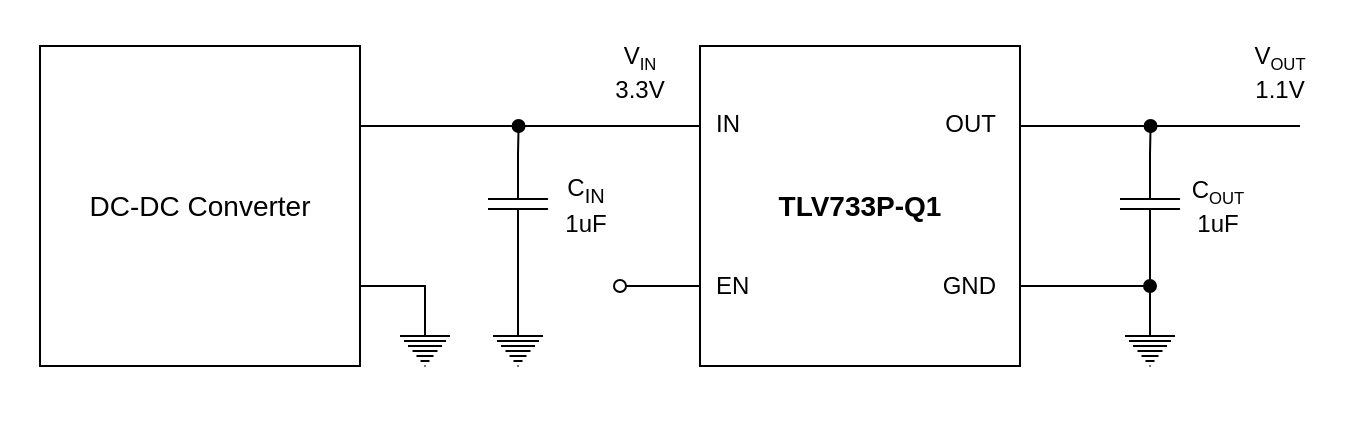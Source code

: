<mxfile version="24.5.1" type="device">
  <diagram name="Page-1" id="tk1SGffXZhk0vIe0nPJg">
    <mxGraphModel dx="928" dy="783" grid="1" gridSize="10" guides="1" tooltips="1" connect="1" arrows="1" fold="1" page="1" pageScale="1" pageWidth="827" pageHeight="1169" math="0" shadow="0">
      <root>
        <mxCell id="0" />
        <mxCell id="1" parent="0" />
        <mxCell id="Ox62CAgdItjQWYdI8eQI-43" value="" style="rounded=0;whiteSpace=wrap;html=1;strokeColor=none;" vertex="1" parent="1">
          <mxGeometry x="130" y="447" width="680" height="213" as="geometry" />
        </mxCell>
        <mxCell id="Ox62CAgdItjQWYdI8eQI-2" value="DC-DC Converter" style="rounded=0;whiteSpace=wrap;html=1;fontSize=14;" vertex="1" parent="1">
          <mxGeometry x="150" y="470" width="160" height="160" as="geometry" />
        </mxCell>
        <mxCell id="Ox62CAgdItjQWYdI8eQI-5" style="edgeStyle=orthogonalEdgeStyle;rounded=0;orthogonalLoop=1;jettySize=auto;html=1;exitX=0;exitY=0.25;exitDx=0;exitDy=0;entryX=1;entryY=0.25;entryDx=0;entryDy=0;endArrow=none;endFill=0;" edge="1" parent="1" source="Ox62CAgdItjQWYdI8eQI-3" target="Ox62CAgdItjQWYdI8eQI-2">
          <mxGeometry relative="1" as="geometry" />
        </mxCell>
        <mxCell id="Ox62CAgdItjQWYdI8eQI-34" style="edgeStyle=orthogonalEdgeStyle;rounded=0;orthogonalLoop=1;jettySize=auto;html=1;exitX=1;exitY=0.75;exitDx=0;exitDy=0;endArrow=oval;endFill=1;" edge="1" parent="1" source="Ox62CAgdItjQWYdI8eQI-3">
          <mxGeometry relative="1" as="geometry">
            <mxPoint x="705" y="590" as="targetPoint" />
          </mxGeometry>
        </mxCell>
        <mxCell id="Ox62CAgdItjQWYdI8eQI-35" style="edgeStyle=orthogonalEdgeStyle;rounded=0;orthogonalLoop=1;jettySize=auto;html=1;exitX=1;exitY=0.25;exitDx=0;exitDy=0;endArrow=none;endFill=0;" edge="1" parent="1" source="Ox62CAgdItjQWYdI8eQI-3">
          <mxGeometry relative="1" as="geometry">
            <mxPoint x="780" y="510" as="targetPoint" />
          </mxGeometry>
        </mxCell>
        <mxCell id="Ox62CAgdItjQWYdI8eQI-3" value="TLV733P-Q1" style="rounded=0;whiteSpace=wrap;html=1;fontStyle=1;fontSize=14;" vertex="1" parent="1">
          <mxGeometry x="480" y="470" width="160" height="160" as="geometry" />
        </mxCell>
        <mxCell id="Ox62CAgdItjQWYdI8eQI-10" value="IN" style="text;html=1;align=left;verticalAlign=middle;whiteSpace=wrap;rounded=0;" vertex="1" parent="1">
          <mxGeometry x="486" y="494" width="30" height="30" as="geometry" />
        </mxCell>
        <mxCell id="Ox62CAgdItjQWYdI8eQI-12" style="rounded=0;orthogonalLoop=1;jettySize=auto;html=1;endArrow=oval;endFill=0;" edge="1" parent="1">
          <mxGeometry relative="1" as="geometry">
            <mxPoint x="440" y="590" as="targetPoint" />
            <mxPoint x="480" y="590" as="sourcePoint" />
          </mxGeometry>
        </mxCell>
        <mxCell id="Ox62CAgdItjQWYdI8eQI-11" value="EN" style="text;html=1;align=left;verticalAlign=middle;whiteSpace=wrap;rounded=0;" vertex="1" parent="1">
          <mxGeometry x="486" y="575" width="30" height="30" as="geometry" />
        </mxCell>
        <mxCell id="Ox62CAgdItjQWYdI8eQI-13" value="OUT" style="text;html=1;align=right;verticalAlign=middle;whiteSpace=wrap;rounded=0;" vertex="1" parent="1">
          <mxGeometry x="600" y="494" width="30" height="30" as="geometry" />
        </mxCell>
        <mxCell id="Ox62CAgdItjQWYdI8eQI-14" value="GND" style="text;html=1;align=right;verticalAlign=middle;whiteSpace=wrap;rounded=0;" vertex="1" parent="1">
          <mxGeometry x="600" y="575" width="30" height="30" as="geometry" />
        </mxCell>
        <mxCell id="Ox62CAgdItjQWYdI8eQI-18" style="edgeStyle=orthogonalEdgeStyle;rounded=0;orthogonalLoop=1;jettySize=auto;html=1;exitX=1;exitY=0.5;exitDx=0;exitDy=0;exitPerimeter=0;endArrow=oval;endFill=1;" edge="1" parent="1" source="Ox62CAgdItjQWYdI8eQI-15">
          <mxGeometry relative="1" as="geometry">
            <mxPoint x="389.286" y="510" as="targetPoint" />
          </mxGeometry>
        </mxCell>
        <mxCell id="Ox62CAgdItjQWYdI8eQI-15" value="" style="pointerEvents=1;verticalLabelPosition=bottom;shadow=0;dashed=0;align=center;html=1;verticalAlign=top;shape=mxgraph.electrical.capacitors.capacitor_1;rotation=-90;" vertex="1" parent="1">
          <mxGeometry x="364" y="534" width="50" height="30" as="geometry" />
        </mxCell>
        <mxCell id="Ox62CAgdItjQWYdI8eQI-16" value="" style="pointerEvents=1;verticalLabelPosition=bottom;shadow=0;dashed=0;align=center;html=1;verticalAlign=top;shape=mxgraph.electrical.signal_sources.protective_earth;" vertex="1" parent="1">
          <mxGeometry x="376.5" y="610" width="25" height="20" as="geometry" />
        </mxCell>
        <mxCell id="Ox62CAgdItjQWYdI8eQI-17" style="edgeStyle=orthogonalEdgeStyle;rounded=0;orthogonalLoop=1;jettySize=auto;html=1;exitX=0.5;exitY=0;exitDx=0;exitDy=0;exitPerimeter=0;entryX=0;entryY=0.5;entryDx=0;entryDy=0;entryPerimeter=0;endArrow=none;endFill=0;" edge="1" parent="1" source="Ox62CAgdItjQWYdI8eQI-16" target="Ox62CAgdItjQWYdI8eQI-15">
          <mxGeometry relative="1" as="geometry" />
        </mxCell>
        <mxCell id="Ox62CAgdItjQWYdI8eQI-22" style="edgeStyle=orthogonalEdgeStyle;rounded=0;orthogonalLoop=1;jettySize=auto;html=1;exitX=0.5;exitY=0;exitDx=0;exitDy=0;exitPerimeter=0;entryX=1;entryY=0.75;entryDx=0;entryDy=0;endArrow=none;endFill=0;" edge="1" parent="1" source="Ox62CAgdItjQWYdI8eQI-19" target="Ox62CAgdItjQWYdI8eQI-2">
          <mxGeometry relative="1" as="geometry">
            <Array as="points">
              <mxPoint x="342" y="590" />
            </Array>
          </mxGeometry>
        </mxCell>
        <mxCell id="Ox62CAgdItjQWYdI8eQI-19" value="" style="pointerEvents=1;verticalLabelPosition=bottom;shadow=0;dashed=0;align=center;html=1;verticalAlign=top;shape=mxgraph.electrical.signal_sources.protective_earth;" vertex="1" parent="1">
          <mxGeometry x="330" y="610" width="25" height="20" as="geometry" />
        </mxCell>
        <mxCell id="Ox62CAgdItjQWYdI8eQI-26" value="" style="group" vertex="1" connectable="0" parent="1">
          <mxGeometry x="393" y="527" width="60" height="47" as="geometry" />
        </mxCell>
        <mxCell id="Ox62CAgdItjQWYdI8eQI-24" value="C&lt;sub&gt;IN&lt;/sub&gt;" style="text;html=1;align=center;verticalAlign=middle;whiteSpace=wrap;rounded=0;" vertex="1" parent="Ox62CAgdItjQWYdI8eQI-26">
          <mxGeometry width="60" height="30" as="geometry" />
        </mxCell>
        <mxCell id="Ox62CAgdItjQWYdI8eQI-25" value="1uF" style="text;html=1;align=center;verticalAlign=middle;whiteSpace=wrap;rounded=0;" vertex="1" parent="Ox62CAgdItjQWYdI8eQI-26">
          <mxGeometry y="17" width="60" height="30" as="geometry" />
        </mxCell>
        <mxCell id="Ox62CAgdItjQWYdI8eQI-27" style="edgeStyle=orthogonalEdgeStyle;rounded=0;orthogonalLoop=1;jettySize=auto;html=1;exitX=1;exitY=0.5;exitDx=0;exitDy=0;exitPerimeter=0;endArrow=oval;endFill=1;" edge="1" parent="1" source="Ox62CAgdItjQWYdI8eQI-28">
          <mxGeometry relative="1" as="geometry">
            <mxPoint x="705.286" y="510" as="targetPoint" />
          </mxGeometry>
        </mxCell>
        <mxCell id="Ox62CAgdItjQWYdI8eQI-28" value="" style="pointerEvents=1;verticalLabelPosition=bottom;shadow=0;dashed=0;align=center;html=1;verticalAlign=top;shape=mxgraph.electrical.capacitors.capacitor_1;rotation=-90;" vertex="1" parent="1">
          <mxGeometry x="680" y="534" width="50" height="30" as="geometry" />
        </mxCell>
        <mxCell id="Ox62CAgdItjQWYdI8eQI-29" value="" style="pointerEvents=1;verticalLabelPosition=bottom;shadow=0;dashed=0;align=center;html=1;verticalAlign=top;shape=mxgraph.electrical.signal_sources.protective_earth;" vertex="1" parent="1">
          <mxGeometry x="692.5" y="610" width="25" height="20" as="geometry" />
        </mxCell>
        <mxCell id="Ox62CAgdItjQWYdI8eQI-30" style="edgeStyle=orthogonalEdgeStyle;rounded=0;orthogonalLoop=1;jettySize=auto;html=1;exitX=0.5;exitY=0;exitDx=0;exitDy=0;exitPerimeter=0;entryX=0;entryY=0.5;entryDx=0;entryDy=0;entryPerimeter=0;endArrow=none;endFill=0;" edge="1" parent="1" source="Ox62CAgdItjQWYdI8eQI-29" target="Ox62CAgdItjQWYdI8eQI-28">
          <mxGeometry relative="1" as="geometry" />
        </mxCell>
        <mxCell id="Ox62CAgdItjQWYdI8eQI-31" value="" style="group" vertex="1" connectable="0" parent="1">
          <mxGeometry x="709" y="527" width="60" height="47" as="geometry" />
        </mxCell>
        <mxCell id="Ox62CAgdItjQWYdI8eQI-32" value="C&lt;span style=&quot;font-size: 10px;&quot;&gt;&lt;sub&gt;OUT&lt;/sub&gt;&lt;/span&gt;" style="text;html=1;align=center;verticalAlign=middle;whiteSpace=wrap;rounded=0;" vertex="1" parent="Ox62CAgdItjQWYdI8eQI-31">
          <mxGeometry width="60" height="30" as="geometry" />
        </mxCell>
        <mxCell id="Ox62CAgdItjQWYdI8eQI-33" value="1uF" style="text;html=1;align=center;verticalAlign=middle;whiteSpace=wrap;rounded=0;" vertex="1" parent="Ox62CAgdItjQWYdI8eQI-31">
          <mxGeometry y="17" width="60" height="30" as="geometry" />
        </mxCell>
        <mxCell id="Ox62CAgdItjQWYdI8eQI-36" value="" style="group" vertex="1" connectable="0" parent="1">
          <mxGeometry x="420" y="460" width="60" height="47" as="geometry" />
        </mxCell>
        <mxCell id="Ox62CAgdItjQWYdI8eQI-37" value="V&lt;span style=&quot;font-size: 10px;&quot;&gt;&lt;sub&gt;IN&lt;/sub&gt;&lt;/span&gt;" style="text;html=1;align=center;verticalAlign=middle;whiteSpace=wrap;rounded=0;" vertex="1" parent="Ox62CAgdItjQWYdI8eQI-36">
          <mxGeometry width="60" height="30" as="geometry" />
        </mxCell>
        <mxCell id="Ox62CAgdItjQWYdI8eQI-38" value="3.3V" style="text;html=1;align=center;verticalAlign=middle;whiteSpace=wrap;rounded=0;" vertex="1" parent="Ox62CAgdItjQWYdI8eQI-36">
          <mxGeometry y="17" width="60" height="30" as="geometry" />
        </mxCell>
        <mxCell id="Ox62CAgdItjQWYdI8eQI-39" value="" style="group" vertex="1" connectable="0" parent="1">
          <mxGeometry x="740" y="460" width="60" height="47" as="geometry" />
        </mxCell>
        <mxCell id="Ox62CAgdItjQWYdI8eQI-40" value="V&lt;span style=&quot;font-size: 10px;&quot;&gt;&lt;sub&gt;OUT&lt;/sub&gt;&lt;/span&gt;" style="text;html=1;align=center;verticalAlign=middle;whiteSpace=wrap;rounded=0;" vertex="1" parent="Ox62CAgdItjQWYdI8eQI-39">
          <mxGeometry width="60" height="30" as="geometry" />
        </mxCell>
        <mxCell id="Ox62CAgdItjQWYdI8eQI-41" value="1.1V" style="text;html=1;align=center;verticalAlign=middle;whiteSpace=wrap;rounded=0;" vertex="1" parent="Ox62CAgdItjQWYdI8eQI-39">
          <mxGeometry y="17" width="60" height="30" as="geometry" />
        </mxCell>
      </root>
    </mxGraphModel>
  </diagram>
</mxfile>
